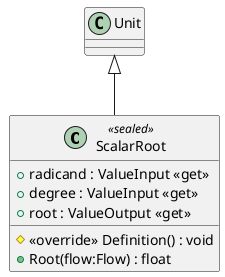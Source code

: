 @startuml
class ScalarRoot <<sealed>> {
    + radicand : ValueInput <<get>>
    + degree : ValueInput <<get>>
    + root : ValueOutput <<get>>
    # <<override>> Definition() : void
    + Root(flow:Flow) : float
}
Unit <|-- ScalarRoot
@enduml
